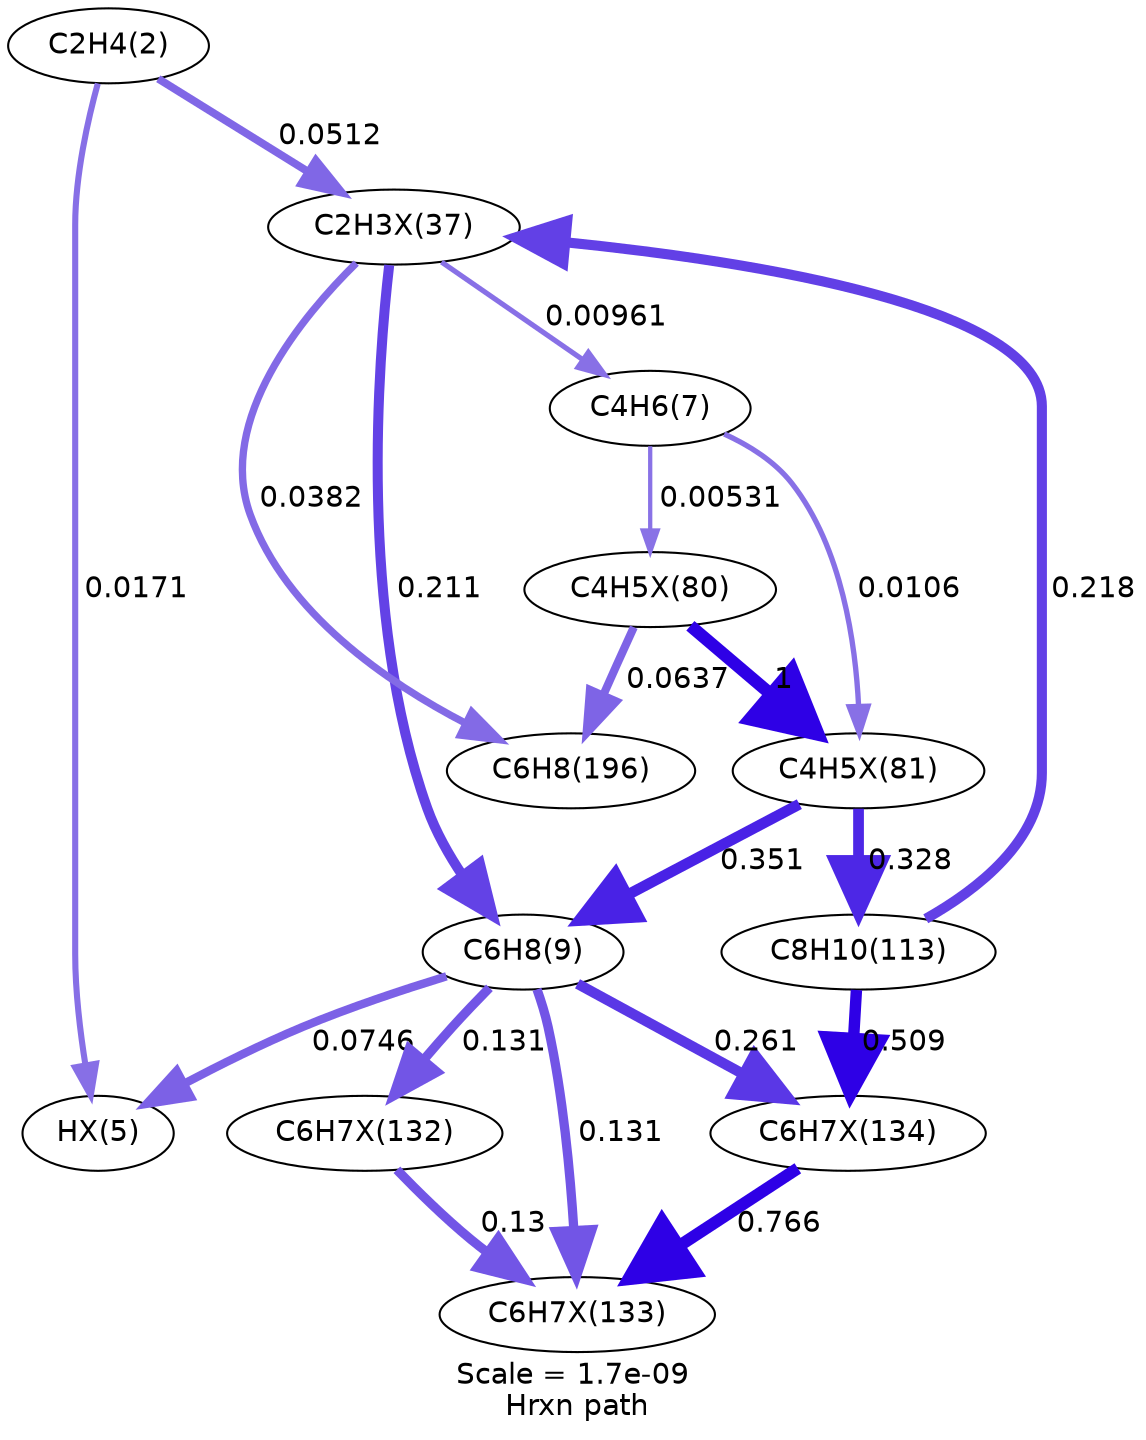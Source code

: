 digraph reaction_paths {
center=1;
s5 -> s31[fontname="Helvetica", style="setlinewidth(2.93)", arrowsize=1.46, color="0.7, 0.517, 0.9"
, label=" 0.0171"];
s5 -> s32[fontname="Helvetica", style="setlinewidth(3.76)", arrowsize=1.88, color="0.7, 0.551, 0.9"
, label=" 0.0512"];
s9 -> s31[fontname="Helvetica", style="setlinewidth(4.04)", arrowsize=2.02, color="0.7, 0.575, 0.9"
, label=" 0.0746"];
s32 -> s8[fontname="Helvetica", style="setlinewidth(2.49)", arrowsize=1.25, color="0.7, 0.51, 0.9"
, label=" 0.00961"];
s32 -> s9[fontname="Helvetica", style="setlinewidth(4.82)", arrowsize=2.41, color="0.7, 0.711, 0.9"
, label=" 0.211"];
s10 -> s32[fontname="Helvetica", style="setlinewidth(4.85)", arrowsize=2.42, color="0.7, 0.718, 0.9"
, label=" 0.218"];
s32 -> s14[fontname="Helvetica", style="setlinewidth(3.53)", arrowsize=1.77, color="0.7, 0.538, 0.9"
, label=" 0.0382"];
s8 -> s37[fontname="Helvetica", style="setlinewidth(2.57)", arrowsize=1.28, color="0.7, 0.511, 0.9"
, label=" 0.0106"];
s8 -> s36[fontname="Helvetica", style="setlinewidth(2.05)", arrowsize=1.02, color="0.7, 0.505, 0.9"
, label=" 0.00531"];
s37 -> s9[fontname="Helvetica", style="setlinewidth(5.21)", arrowsize=2.61, color="0.7, 0.851, 0.9"
, label=" 0.351"];
s36 -> s37[fontname="Helvetica", style="setlinewidth(6)", arrowsize=3, color="0.7, 1.5, 0.9"
, label=" 1"];
s37 -> s10[fontname="Helvetica", style="setlinewidth(5.16)", arrowsize=2.58, color="0.7, 0.828, 0.9"
, label=" 0.328"];
s9 -> s40[fontname="Helvetica", style="setlinewidth(4.99)", arrowsize=2.49, color="0.7, 0.761, 0.9"
, label=" 0.261"];
s9 -> s39[fontname="Helvetica", style="setlinewidth(4.46)", arrowsize=2.23, color="0.7, 0.631, 0.9"
, label=" 0.131"];
s9 -> s38[fontname="Helvetica", style="setlinewidth(4.46)", arrowsize=2.23, color="0.7, 0.631, 0.9"
, label=" 0.131"];
s36 -> s14[fontname="Helvetica", style="setlinewidth(3.92)", arrowsize=1.96, color="0.7, 0.564, 0.9"
, label=" 0.0637"];
s10 -> s40[fontname="Helvetica", style="setlinewidth(5.49)", arrowsize=2.74, color="0.7, 1.01, 0.9"
, label=" 0.509"];
s40 -> s39[fontname="Helvetica", style="setlinewidth(5.8)", arrowsize=2.9, color="0.7, 1.27, 0.9"
, label=" 0.766"];
s38 -> s39[fontname="Helvetica", style="setlinewidth(4.46)", arrowsize=2.23, color="0.7, 0.63, 0.9"
, label=" 0.13"];
s5 [ fontname="Helvetica", label="C2H4(2)"];
s8 [ fontname="Helvetica", label="C4H6(7)"];
s9 [ fontname="Helvetica", label="C6H8(9)"];
s10 [ fontname="Helvetica", label="C8H10(113)"];
s14 [ fontname="Helvetica", label="C6H8(196)"];
s31 [ fontname="Helvetica", label="HX(5)"];
s32 [ fontname="Helvetica", label="C2H3X(37)"];
s36 [ fontname="Helvetica", label="C4H5X(80)"];
s37 [ fontname="Helvetica", label="C4H5X(81)"];
s38 [ fontname="Helvetica", label="C6H7X(132)"];
s39 [ fontname="Helvetica", label="C6H7X(133)"];
s40 [ fontname="Helvetica", label="C6H7X(134)"];
 label = "Scale = 1.7e-09\l Hrxn path";
 fontname = "Helvetica";
}
